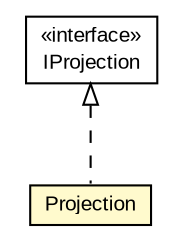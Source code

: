 #!/usr/local/bin/dot
#
# Class diagram 
# Generated by UMLGraph version R5_6-24-gf6e263 (http://www.umlgraph.org/)
#

digraph G {
	edge [fontname="arial",fontsize=10,labelfontname="arial",labelfontsize=10];
	node [fontname="arial",fontsize=10,shape=plaintext];
	nodesep=0.25;
	ranksep=0.5;
	// org.osmdroid.api.IProjection
	c52146 [label=<<table title="org.osmdroid.api.IProjection" border="0" cellborder="1" cellspacing="0" cellpadding="2" port="p" href="../api/IProjection.html">
		<tr><td><table border="0" cellspacing="0" cellpadding="1">
<tr><td align="center" balign="center"> &#171;interface&#187; </td></tr>
<tr><td align="center" balign="center"> IProjection </td></tr>
		</table></td></tr>
		</table>>, URL="../api/IProjection.html", fontname="arial", fontcolor="black", fontsize=10.0];
	// org.osmdroid.views.Projection
	c52374 [label=<<table title="org.osmdroid.views.Projection" border="0" cellborder="1" cellspacing="0" cellpadding="2" port="p" bgcolor="lemonChiffon" href="./Projection.html">
		<tr><td><table border="0" cellspacing="0" cellpadding="1">
<tr><td align="center" balign="center"> Projection </td></tr>
		</table></td></tr>
		</table>>, URL="./Projection.html", fontname="arial", fontcolor="black", fontsize=10.0];
	//org.osmdroid.views.Projection implements org.osmdroid.api.IProjection
	c52146:p -> c52374:p [dir=back,arrowtail=empty,style=dashed];
}

